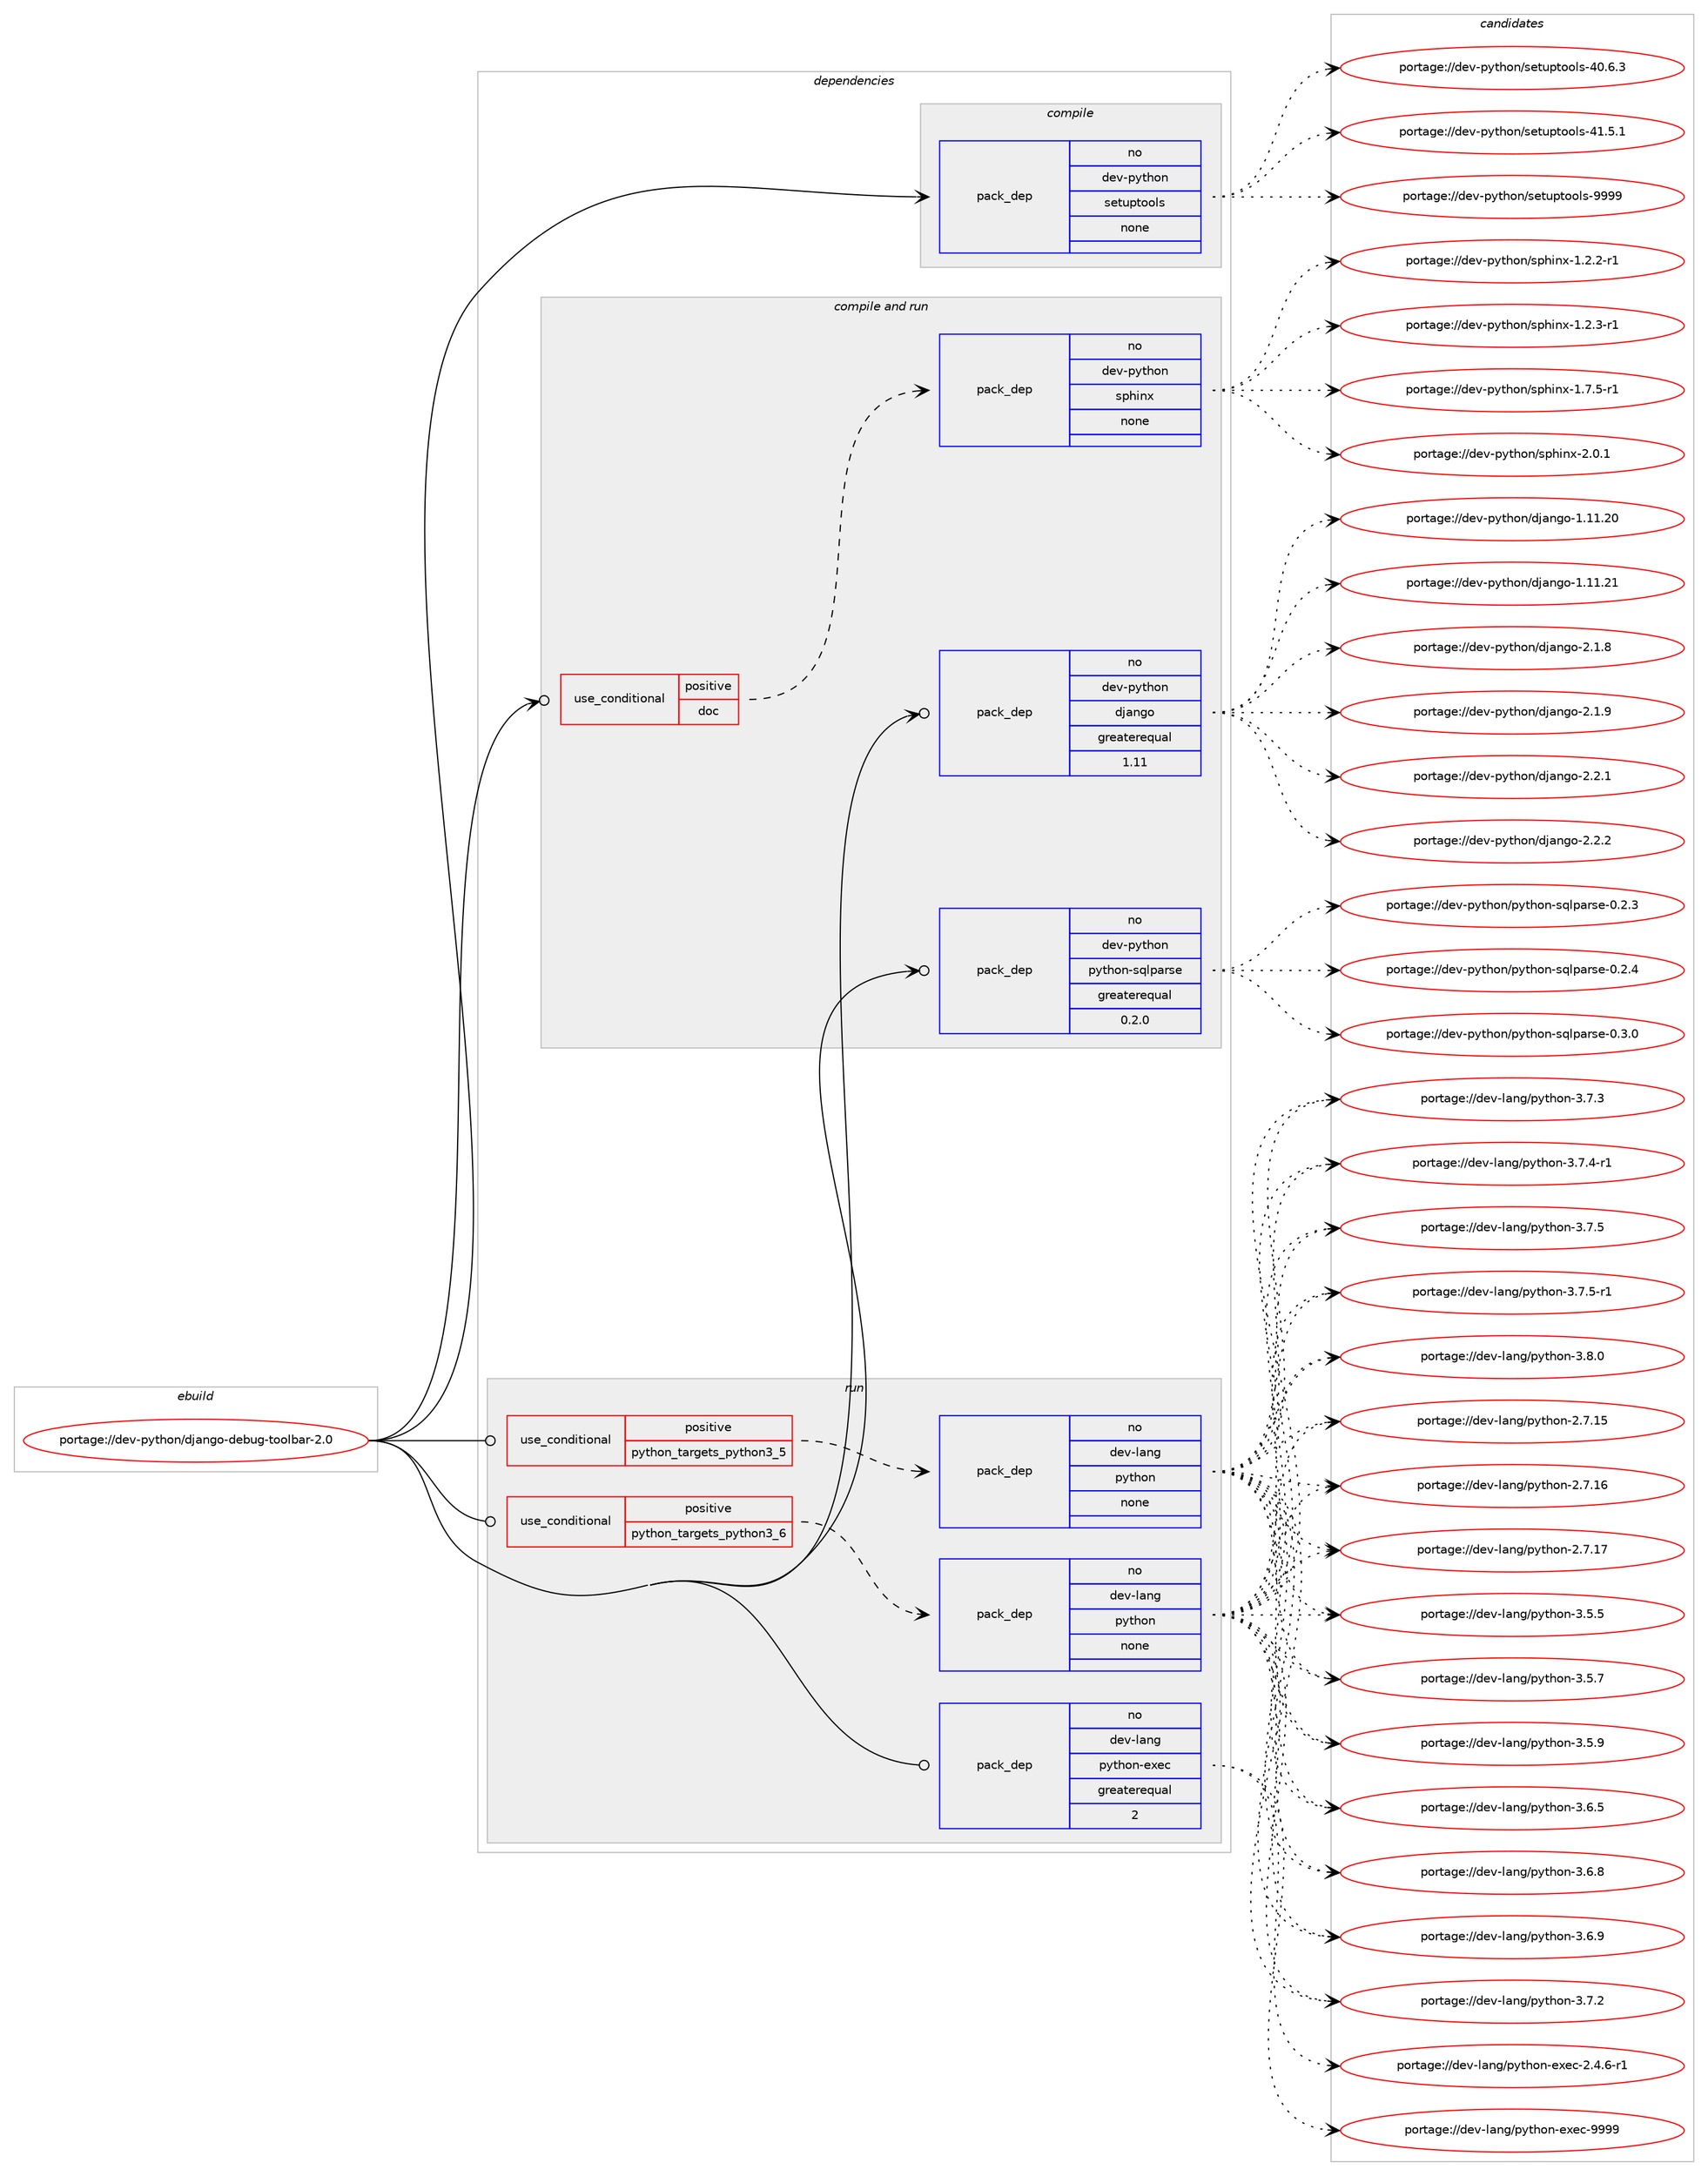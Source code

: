 digraph prolog {

# *************
# Graph options
# *************

newrank=true;
concentrate=true;
compound=true;
graph [rankdir=LR,fontname=Helvetica,fontsize=10,ranksep=1.5];#, ranksep=2.5, nodesep=0.2];
edge  [arrowhead=vee];
node  [fontname=Helvetica,fontsize=10];

# **********
# The ebuild
# **********

subgraph cluster_leftcol {
color=gray;
rank=same;
label=<<i>ebuild</i>>;
id [label="portage://dev-python/django-debug-toolbar-2.0", color=red, width=4, href="../dev-python/django-debug-toolbar-2.0.svg"];
}

# ****************
# The dependencies
# ****************

subgraph cluster_midcol {
color=gray;
label=<<i>dependencies</i>>;
subgraph cluster_compile {
fillcolor="#eeeeee";
style=filled;
label=<<i>compile</i>>;
subgraph pack105533 {
dependency136589 [label=<<TABLE BORDER="0" CELLBORDER="1" CELLSPACING="0" CELLPADDING="4" WIDTH="220"><TR><TD ROWSPAN="6" CELLPADDING="30">pack_dep</TD></TR><TR><TD WIDTH="110">no</TD></TR><TR><TD>dev-python</TD></TR><TR><TD>setuptools</TD></TR><TR><TD>none</TD></TR><TR><TD></TD></TR></TABLE>>, shape=none, color=blue];
}
id:e -> dependency136589:w [weight=20,style="solid",arrowhead="vee"];
}
subgraph cluster_compileandrun {
fillcolor="#eeeeee";
style=filled;
label=<<i>compile and run</i>>;
subgraph cond27743 {
dependency136590 [label=<<TABLE BORDER="0" CELLBORDER="1" CELLSPACING="0" CELLPADDING="4"><TR><TD ROWSPAN="3" CELLPADDING="10">use_conditional</TD></TR><TR><TD>positive</TD></TR><TR><TD>doc</TD></TR></TABLE>>, shape=none, color=red];
subgraph pack105534 {
dependency136591 [label=<<TABLE BORDER="0" CELLBORDER="1" CELLSPACING="0" CELLPADDING="4" WIDTH="220"><TR><TD ROWSPAN="6" CELLPADDING="30">pack_dep</TD></TR><TR><TD WIDTH="110">no</TD></TR><TR><TD>dev-python</TD></TR><TR><TD>sphinx</TD></TR><TR><TD>none</TD></TR><TR><TD></TD></TR></TABLE>>, shape=none, color=blue];
}
dependency136590:e -> dependency136591:w [weight=20,style="dashed",arrowhead="vee"];
}
id:e -> dependency136590:w [weight=20,style="solid",arrowhead="odotvee"];
subgraph pack105535 {
dependency136592 [label=<<TABLE BORDER="0" CELLBORDER="1" CELLSPACING="0" CELLPADDING="4" WIDTH="220"><TR><TD ROWSPAN="6" CELLPADDING="30">pack_dep</TD></TR><TR><TD WIDTH="110">no</TD></TR><TR><TD>dev-python</TD></TR><TR><TD>django</TD></TR><TR><TD>greaterequal</TD></TR><TR><TD>1.11</TD></TR></TABLE>>, shape=none, color=blue];
}
id:e -> dependency136592:w [weight=20,style="solid",arrowhead="odotvee"];
subgraph pack105536 {
dependency136593 [label=<<TABLE BORDER="0" CELLBORDER="1" CELLSPACING="0" CELLPADDING="4" WIDTH="220"><TR><TD ROWSPAN="6" CELLPADDING="30">pack_dep</TD></TR><TR><TD WIDTH="110">no</TD></TR><TR><TD>dev-python</TD></TR><TR><TD>python-sqlparse</TD></TR><TR><TD>greaterequal</TD></TR><TR><TD>0.2.0</TD></TR></TABLE>>, shape=none, color=blue];
}
id:e -> dependency136593:w [weight=20,style="solid",arrowhead="odotvee"];
}
subgraph cluster_run {
fillcolor="#eeeeee";
style=filled;
label=<<i>run</i>>;
subgraph cond27744 {
dependency136594 [label=<<TABLE BORDER="0" CELLBORDER="1" CELLSPACING="0" CELLPADDING="4"><TR><TD ROWSPAN="3" CELLPADDING="10">use_conditional</TD></TR><TR><TD>positive</TD></TR><TR><TD>python_targets_python3_5</TD></TR></TABLE>>, shape=none, color=red];
subgraph pack105537 {
dependency136595 [label=<<TABLE BORDER="0" CELLBORDER="1" CELLSPACING="0" CELLPADDING="4" WIDTH="220"><TR><TD ROWSPAN="6" CELLPADDING="30">pack_dep</TD></TR><TR><TD WIDTH="110">no</TD></TR><TR><TD>dev-lang</TD></TR><TR><TD>python</TD></TR><TR><TD>none</TD></TR><TR><TD></TD></TR></TABLE>>, shape=none, color=blue];
}
dependency136594:e -> dependency136595:w [weight=20,style="dashed",arrowhead="vee"];
}
id:e -> dependency136594:w [weight=20,style="solid",arrowhead="odot"];
subgraph cond27745 {
dependency136596 [label=<<TABLE BORDER="0" CELLBORDER="1" CELLSPACING="0" CELLPADDING="4"><TR><TD ROWSPAN="3" CELLPADDING="10">use_conditional</TD></TR><TR><TD>positive</TD></TR><TR><TD>python_targets_python3_6</TD></TR></TABLE>>, shape=none, color=red];
subgraph pack105538 {
dependency136597 [label=<<TABLE BORDER="0" CELLBORDER="1" CELLSPACING="0" CELLPADDING="4" WIDTH="220"><TR><TD ROWSPAN="6" CELLPADDING="30">pack_dep</TD></TR><TR><TD WIDTH="110">no</TD></TR><TR><TD>dev-lang</TD></TR><TR><TD>python</TD></TR><TR><TD>none</TD></TR><TR><TD></TD></TR></TABLE>>, shape=none, color=blue];
}
dependency136596:e -> dependency136597:w [weight=20,style="dashed",arrowhead="vee"];
}
id:e -> dependency136596:w [weight=20,style="solid",arrowhead="odot"];
subgraph pack105539 {
dependency136598 [label=<<TABLE BORDER="0" CELLBORDER="1" CELLSPACING="0" CELLPADDING="4" WIDTH="220"><TR><TD ROWSPAN="6" CELLPADDING="30">pack_dep</TD></TR><TR><TD WIDTH="110">no</TD></TR><TR><TD>dev-lang</TD></TR><TR><TD>python-exec</TD></TR><TR><TD>greaterequal</TD></TR><TR><TD>2</TD></TR></TABLE>>, shape=none, color=blue];
}
id:e -> dependency136598:w [weight=20,style="solid",arrowhead="odot"];
}
}

# **************
# The candidates
# **************

subgraph cluster_choices {
rank=same;
color=gray;
label=<<i>candidates</i>>;

subgraph choice105533 {
color=black;
nodesep=1;
choiceportage100101118451121211161041111104711510111611711211611111110811545524846544651 [label="portage://dev-python/setuptools-40.6.3", color=red, width=4,href="../dev-python/setuptools-40.6.3.svg"];
choiceportage100101118451121211161041111104711510111611711211611111110811545524946534649 [label="portage://dev-python/setuptools-41.5.1", color=red, width=4,href="../dev-python/setuptools-41.5.1.svg"];
choiceportage10010111845112121116104111110471151011161171121161111111081154557575757 [label="portage://dev-python/setuptools-9999", color=red, width=4,href="../dev-python/setuptools-9999.svg"];
dependency136589:e -> choiceportage100101118451121211161041111104711510111611711211611111110811545524846544651:w [style=dotted,weight="100"];
dependency136589:e -> choiceportage100101118451121211161041111104711510111611711211611111110811545524946534649:w [style=dotted,weight="100"];
dependency136589:e -> choiceportage10010111845112121116104111110471151011161171121161111111081154557575757:w [style=dotted,weight="100"];
}
subgraph choice105534 {
color=black;
nodesep=1;
choiceportage10010111845112121116104111110471151121041051101204549465046504511449 [label="portage://dev-python/sphinx-1.2.2-r1", color=red, width=4,href="../dev-python/sphinx-1.2.2-r1.svg"];
choiceportage10010111845112121116104111110471151121041051101204549465046514511449 [label="portage://dev-python/sphinx-1.2.3-r1", color=red, width=4,href="../dev-python/sphinx-1.2.3-r1.svg"];
choiceportage10010111845112121116104111110471151121041051101204549465546534511449 [label="portage://dev-python/sphinx-1.7.5-r1", color=red, width=4,href="../dev-python/sphinx-1.7.5-r1.svg"];
choiceportage1001011184511212111610411111047115112104105110120455046484649 [label="portage://dev-python/sphinx-2.0.1", color=red, width=4,href="../dev-python/sphinx-2.0.1.svg"];
dependency136591:e -> choiceportage10010111845112121116104111110471151121041051101204549465046504511449:w [style=dotted,weight="100"];
dependency136591:e -> choiceportage10010111845112121116104111110471151121041051101204549465046514511449:w [style=dotted,weight="100"];
dependency136591:e -> choiceportage10010111845112121116104111110471151121041051101204549465546534511449:w [style=dotted,weight="100"];
dependency136591:e -> choiceportage1001011184511212111610411111047115112104105110120455046484649:w [style=dotted,weight="100"];
}
subgraph choice105535 {
color=black;
nodesep=1;
choiceportage1001011184511212111610411111047100106971101031114549464949465048 [label="portage://dev-python/django-1.11.20", color=red, width=4,href="../dev-python/django-1.11.20.svg"];
choiceportage1001011184511212111610411111047100106971101031114549464949465049 [label="portage://dev-python/django-1.11.21", color=red, width=4,href="../dev-python/django-1.11.21.svg"];
choiceportage100101118451121211161041111104710010697110103111455046494656 [label="portage://dev-python/django-2.1.8", color=red, width=4,href="../dev-python/django-2.1.8.svg"];
choiceportage100101118451121211161041111104710010697110103111455046494657 [label="portage://dev-python/django-2.1.9", color=red, width=4,href="../dev-python/django-2.1.9.svg"];
choiceportage100101118451121211161041111104710010697110103111455046504649 [label="portage://dev-python/django-2.2.1", color=red, width=4,href="../dev-python/django-2.2.1.svg"];
choiceportage100101118451121211161041111104710010697110103111455046504650 [label="portage://dev-python/django-2.2.2", color=red, width=4,href="../dev-python/django-2.2.2.svg"];
dependency136592:e -> choiceportage1001011184511212111610411111047100106971101031114549464949465048:w [style=dotted,weight="100"];
dependency136592:e -> choiceportage1001011184511212111610411111047100106971101031114549464949465049:w [style=dotted,weight="100"];
dependency136592:e -> choiceportage100101118451121211161041111104710010697110103111455046494656:w [style=dotted,weight="100"];
dependency136592:e -> choiceportage100101118451121211161041111104710010697110103111455046494657:w [style=dotted,weight="100"];
dependency136592:e -> choiceportage100101118451121211161041111104710010697110103111455046504649:w [style=dotted,weight="100"];
dependency136592:e -> choiceportage100101118451121211161041111104710010697110103111455046504650:w [style=dotted,weight="100"];
}
subgraph choice105536 {
color=black;
nodesep=1;
choiceportage10010111845112121116104111110471121211161041111104511511310811297114115101454846504651 [label="portage://dev-python/python-sqlparse-0.2.3", color=red, width=4,href="../dev-python/python-sqlparse-0.2.3.svg"];
choiceportage10010111845112121116104111110471121211161041111104511511310811297114115101454846504652 [label="portage://dev-python/python-sqlparse-0.2.4", color=red, width=4,href="../dev-python/python-sqlparse-0.2.4.svg"];
choiceportage10010111845112121116104111110471121211161041111104511511310811297114115101454846514648 [label="portage://dev-python/python-sqlparse-0.3.0", color=red, width=4,href="../dev-python/python-sqlparse-0.3.0.svg"];
dependency136593:e -> choiceportage10010111845112121116104111110471121211161041111104511511310811297114115101454846504651:w [style=dotted,weight="100"];
dependency136593:e -> choiceportage10010111845112121116104111110471121211161041111104511511310811297114115101454846504652:w [style=dotted,weight="100"];
dependency136593:e -> choiceportage10010111845112121116104111110471121211161041111104511511310811297114115101454846514648:w [style=dotted,weight="100"];
}
subgraph choice105537 {
color=black;
nodesep=1;
choiceportage10010111845108971101034711212111610411111045504655464953 [label="portage://dev-lang/python-2.7.15", color=red, width=4,href="../dev-lang/python-2.7.15.svg"];
choiceportage10010111845108971101034711212111610411111045504655464954 [label="portage://dev-lang/python-2.7.16", color=red, width=4,href="../dev-lang/python-2.7.16.svg"];
choiceportage10010111845108971101034711212111610411111045504655464955 [label="portage://dev-lang/python-2.7.17", color=red, width=4,href="../dev-lang/python-2.7.17.svg"];
choiceportage100101118451089711010347112121116104111110455146534653 [label="portage://dev-lang/python-3.5.5", color=red, width=4,href="../dev-lang/python-3.5.5.svg"];
choiceportage100101118451089711010347112121116104111110455146534655 [label="portage://dev-lang/python-3.5.7", color=red, width=4,href="../dev-lang/python-3.5.7.svg"];
choiceportage100101118451089711010347112121116104111110455146534657 [label="portage://dev-lang/python-3.5.9", color=red, width=4,href="../dev-lang/python-3.5.9.svg"];
choiceportage100101118451089711010347112121116104111110455146544653 [label="portage://dev-lang/python-3.6.5", color=red, width=4,href="../dev-lang/python-3.6.5.svg"];
choiceportage100101118451089711010347112121116104111110455146544656 [label="portage://dev-lang/python-3.6.8", color=red, width=4,href="../dev-lang/python-3.6.8.svg"];
choiceportage100101118451089711010347112121116104111110455146544657 [label="portage://dev-lang/python-3.6.9", color=red, width=4,href="../dev-lang/python-3.6.9.svg"];
choiceportage100101118451089711010347112121116104111110455146554650 [label="portage://dev-lang/python-3.7.2", color=red, width=4,href="../dev-lang/python-3.7.2.svg"];
choiceportage100101118451089711010347112121116104111110455146554651 [label="portage://dev-lang/python-3.7.3", color=red, width=4,href="../dev-lang/python-3.7.3.svg"];
choiceportage1001011184510897110103471121211161041111104551465546524511449 [label="portage://dev-lang/python-3.7.4-r1", color=red, width=4,href="../dev-lang/python-3.7.4-r1.svg"];
choiceportage100101118451089711010347112121116104111110455146554653 [label="portage://dev-lang/python-3.7.5", color=red, width=4,href="../dev-lang/python-3.7.5.svg"];
choiceportage1001011184510897110103471121211161041111104551465546534511449 [label="portage://dev-lang/python-3.7.5-r1", color=red, width=4,href="../dev-lang/python-3.7.5-r1.svg"];
choiceportage100101118451089711010347112121116104111110455146564648 [label="portage://dev-lang/python-3.8.0", color=red, width=4,href="../dev-lang/python-3.8.0.svg"];
dependency136595:e -> choiceportage10010111845108971101034711212111610411111045504655464953:w [style=dotted,weight="100"];
dependency136595:e -> choiceportage10010111845108971101034711212111610411111045504655464954:w [style=dotted,weight="100"];
dependency136595:e -> choiceportage10010111845108971101034711212111610411111045504655464955:w [style=dotted,weight="100"];
dependency136595:e -> choiceportage100101118451089711010347112121116104111110455146534653:w [style=dotted,weight="100"];
dependency136595:e -> choiceportage100101118451089711010347112121116104111110455146534655:w [style=dotted,weight="100"];
dependency136595:e -> choiceportage100101118451089711010347112121116104111110455146534657:w [style=dotted,weight="100"];
dependency136595:e -> choiceportage100101118451089711010347112121116104111110455146544653:w [style=dotted,weight="100"];
dependency136595:e -> choiceportage100101118451089711010347112121116104111110455146544656:w [style=dotted,weight="100"];
dependency136595:e -> choiceportage100101118451089711010347112121116104111110455146544657:w [style=dotted,weight="100"];
dependency136595:e -> choiceportage100101118451089711010347112121116104111110455146554650:w [style=dotted,weight="100"];
dependency136595:e -> choiceportage100101118451089711010347112121116104111110455146554651:w [style=dotted,weight="100"];
dependency136595:e -> choiceportage1001011184510897110103471121211161041111104551465546524511449:w [style=dotted,weight="100"];
dependency136595:e -> choiceportage100101118451089711010347112121116104111110455146554653:w [style=dotted,weight="100"];
dependency136595:e -> choiceportage1001011184510897110103471121211161041111104551465546534511449:w [style=dotted,weight="100"];
dependency136595:e -> choiceportage100101118451089711010347112121116104111110455146564648:w [style=dotted,weight="100"];
}
subgraph choice105538 {
color=black;
nodesep=1;
choiceportage10010111845108971101034711212111610411111045504655464953 [label="portage://dev-lang/python-2.7.15", color=red, width=4,href="../dev-lang/python-2.7.15.svg"];
choiceportage10010111845108971101034711212111610411111045504655464954 [label="portage://dev-lang/python-2.7.16", color=red, width=4,href="../dev-lang/python-2.7.16.svg"];
choiceportage10010111845108971101034711212111610411111045504655464955 [label="portage://dev-lang/python-2.7.17", color=red, width=4,href="../dev-lang/python-2.7.17.svg"];
choiceportage100101118451089711010347112121116104111110455146534653 [label="portage://dev-lang/python-3.5.5", color=red, width=4,href="../dev-lang/python-3.5.5.svg"];
choiceportage100101118451089711010347112121116104111110455146534655 [label="portage://dev-lang/python-3.5.7", color=red, width=4,href="../dev-lang/python-3.5.7.svg"];
choiceportage100101118451089711010347112121116104111110455146534657 [label="portage://dev-lang/python-3.5.9", color=red, width=4,href="../dev-lang/python-3.5.9.svg"];
choiceportage100101118451089711010347112121116104111110455146544653 [label="portage://dev-lang/python-3.6.5", color=red, width=4,href="../dev-lang/python-3.6.5.svg"];
choiceportage100101118451089711010347112121116104111110455146544656 [label="portage://dev-lang/python-3.6.8", color=red, width=4,href="../dev-lang/python-3.6.8.svg"];
choiceportage100101118451089711010347112121116104111110455146544657 [label="portage://dev-lang/python-3.6.9", color=red, width=4,href="../dev-lang/python-3.6.9.svg"];
choiceportage100101118451089711010347112121116104111110455146554650 [label="portage://dev-lang/python-3.7.2", color=red, width=4,href="../dev-lang/python-3.7.2.svg"];
choiceportage100101118451089711010347112121116104111110455146554651 [label="portage://dev-lang/python-3.7.3", color=red, width=4,href="../dev-lang/python-3.7.3.svg"];
choiceportage1001011184510897110103471121211161041111104551465546524511449 [label="portage://dev-lang/python-3.7.4-r1", color=red, width=4,href="../dev-lang/python-3.7.4-r1.svg"];
choiceportage100101118451089711010347112121116104111110455146554653 [label="portage://dev-lang/python-3.7.5", color=red, width=4,href="../dev-lang/python-3.7.5.svg"];
choiceportage1001011184510897110103471121211161041111104551465546534511449 [label="portage://dev-lang/python-3.7.5-r1", color=red, width=4,href="../dev-lang/python-3.7.5-r1.svg"];
choiceportage100101118451089711010347112121116104111110455146564648 [label="portage://dev-lang/python-3.8.0", color=red, width=4,href="../dev-lang/python-3.8.0.svg"];
dependency136597:e -> choiceportage10010111845108971101034711212111610411111045504655464953:w [style=dotted,weight="100"];
dependency136597:e -> choiceportage10010111845108971101034711212111610411111045504655464954:w [style=dotted,weight="100"];
dependency136597:e -> choiceportage10010111845108971101034711212111610411111045504655464955:w [style=dotted,weight="100"];
dependency136597:e -> choiceportage100101118451089711010347112121116104111110455146534653:w [style=dotted,weight="100"];
dependency136597:e -> choiceportage100101118451089711010347112121116104111110455146534655:w [style=dotted,weight="100"];
dependency136597:e -> choiceportage100101118451089711010347112121116104111110455146534657:w [style=dotted,weight="100"];
dependency136597:e -> choiceportage100101118451089711010347112121116104111110455146544653:w [style=dotted,weight="100"];
dependency136597:e -> choiceportage100101118451089711010347112121116104111110455146544656:w [style=dotted,weight="100"];
dependency136597:e -> choiceportage100101118451089711010347112121116104111110455146544657:w [style=dotted,weight="100"];
dependency136597:e -> choiceportage100101118451089711010347112121116104111110455146554650:w [style=dotted,weight="100"];
dependency136597:e -> choiceportage100101118451089711010347112121116104111110455146554651:w [style=dotted,weight="100"];
dependency136597:e -> choiceportage1001011184510897110103471121211161041111104551465546524511449:w [style=dotted,weight="100"];
dependency136597:e -> choiceportage100101118451089711010347112121116104111110455146554653:w [style=dotted,weight="100"];
dependency136597:e -> choiceportage1001011184510897110103471121211161041111104551465546534511449:w [style=dotted,weight="100"];
dependency136597:e -> choiceportage100101118451089711010347112121116104111110455146564648:w [style=dotted,weight="100"];
}
subgraph choice105539 {
color=black;
nodesep=1;
choiceportage10010111845108971101034711212111610411111045101120101994550465246544511449 [label="portage://dev-lang/python-exec-2.4.6-r1", color=red, width=4,href="../dev-lang/python-exec-2.4.6-r1.svg"];
choiceportage10010111845108971101034711212111610411111045101120101994557575757 [label="portage://dev-lang/python-exec-9999", color=red, width=4,href="../dev-lang/python-exec-9999.svg"];
dependency136598:e -> choiceportage10010111845108971101034711212111610411111045101120101994550465246544511449:w [style=dotted,weight="100"];
dependency136598:e -> choiceportage10010111845108971101034711212111610411111045101120101994557575757:w [style=dotted,weight="100"];
}
}

}

